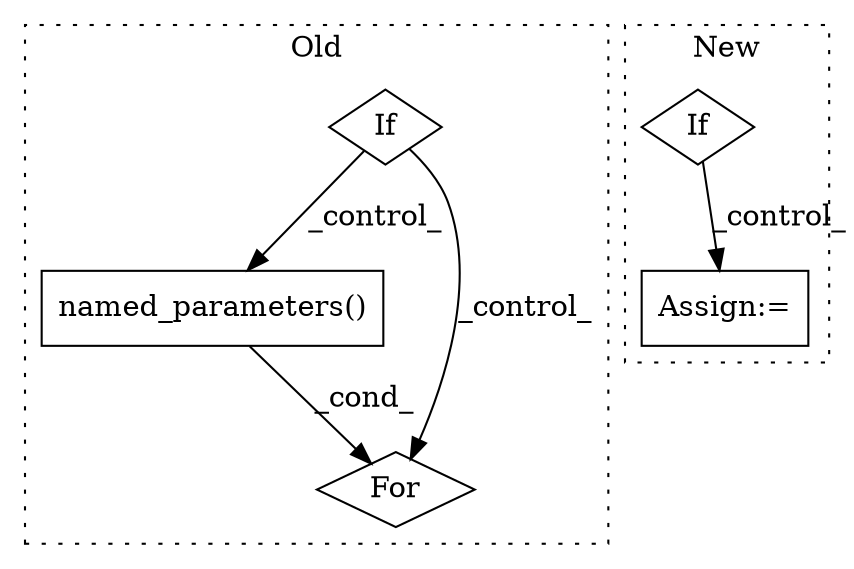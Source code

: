 digraph G {
subgraph cluster0 {
1 [label="named_parameters()" a="75" s="3918" l="25" shape="box"];
4 [label="If" a="96" s="3852" l="3" shape="diamond"];
5 [label="For" a="107" s="3906,3943" l="4,26" shape="diamond"];
label = "Old";
style="dotted";
}
subgraph cluster1 {
2 [label="If" a="96" s="3175" l="3" shape="diamond"];
3 [label="Assign:=" a="68" s="3259" l="3" shape="box"];
label = "New";
style="dotted";
}
1 -> 5 [label="_cond_"];
2 -> 3 [label="_control_"];
4 -> 1 [label="_control_"];
4 -> 5 [label="_control_"];
}